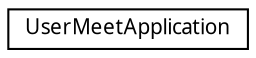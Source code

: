 digraph G
{
  edge [fontname="FreeSans.ttf",fontsize=10,labelfontname="FreeSans.ttf",labelfontsize=10];
  node [fontname="FreeSans.ttf",fontsize=10,shape=record];
  rankdir=LR;
  Node1 [label="UserMeetApplication",height=0.2,width=0.4,color="black", fillcolor="white", style="filled",URL="$class_user_meet_application.html"];
}
